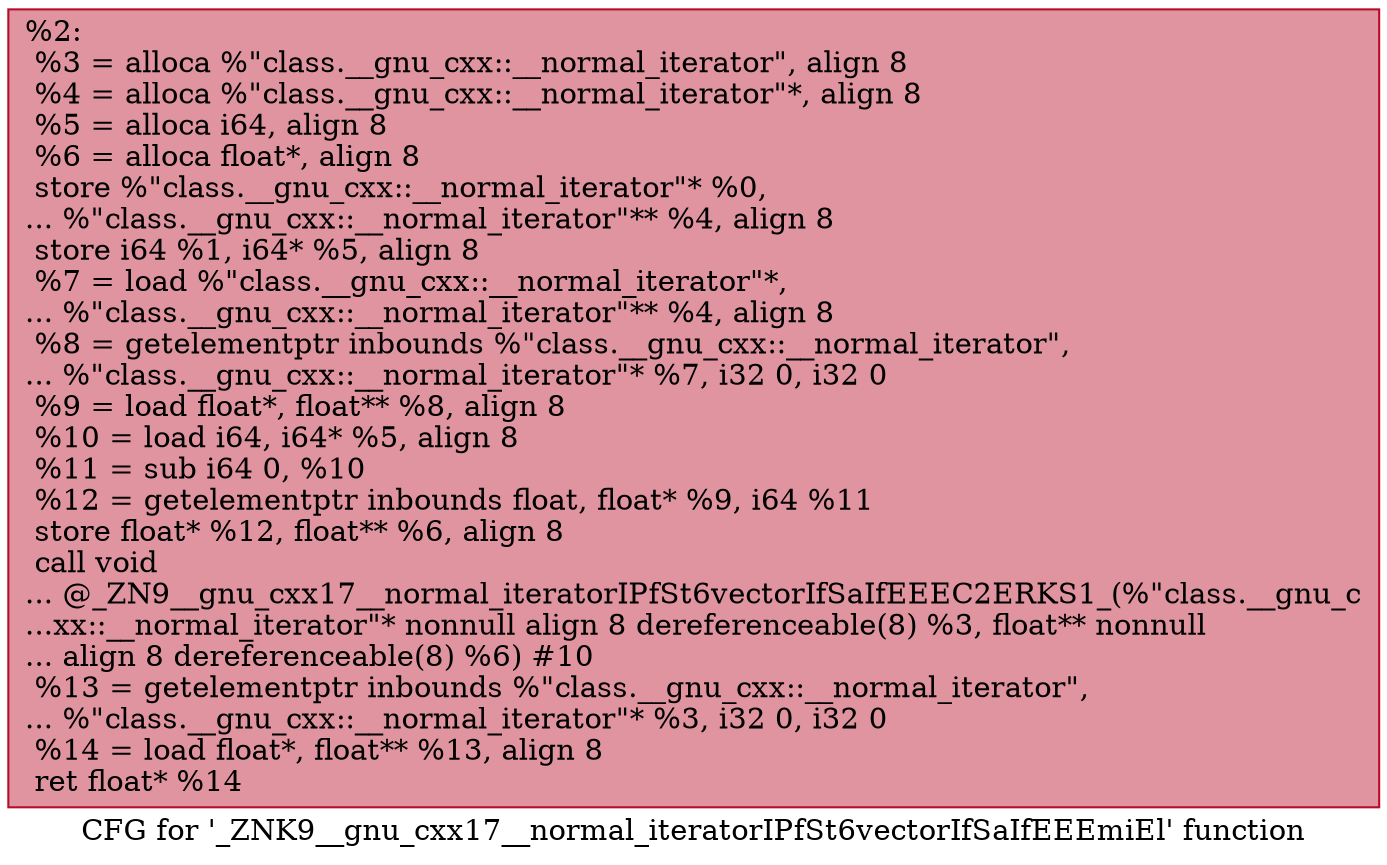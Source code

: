 digraph "CFG for '_ZNK9__gnu_cxx17__normal_iteratorIPfSt6vectorIfSaIfEEEmiEl' function" {
	label="CFG for '_ZNK9__gnu_cxx17__normal_iteratorIPfSt6vectorIfSaIfEEEmiEl' function";

	Node0x563db12781c0 [shape=record,color="#b70d28ff", style=filled, fillcolor="#b70d2870",label="{%2:\l  %3 = alloca %\"class.__gnu_cxx::__normal_iterator\", align 8\l  %4 = alloca %\"class.__gnu_cxx::__normal_iterator\"*, align 8\l  %5 = alloca i64, align 8\l  %6 = alloca float*, align 8\l  store %\"class.__gnu_cxx::__normal_iterator\"* %0,\l... %\"class.__gnu_cxx::__normal_iterator\"** %4, align 8\l  store i64 %1, i64* %5, align 8\l  %7 = load %\"class.__gnu_cxx::__normal_iterator\"*,\l... %\"class.__gnu_cxx::__normal_iterator\"** %4, align 8\l  %8 = getelementptr inbounds %\"class.__gnu_cxx::__normal_iterator\",\l... %\"class.__gnu_cxx::__normal_iterator\"* %7, i32 0, i32 0\l  %9 = load float*, float** %8, align 8\l  %10 = load i64, i64* %5, align 8\l  %11 = sub i64 0, %10\l  %12 = getelementptr inbounds float, float* %9, i64 %11\l  store float* %12, float** %6, align 8\l  call void\l... @_ZN9__gnu_cxx17__normal_iteratorIPfSt6vectorIfSaIfEEEC2ERKS1_(%\"class.__gnu_c\l...xx::__normal_iterator\"* nonnull align 8 dereferenceable(8) %3, float** nonnull\l... align 8 dereferenceable(8) %6) #10\l  %13 = getelementptr inbounds %\"class.__gnu_cxx::__normal_iterator\",\l... %\"class.__gnu_cxx::__normal_iterator\"* %3, i32 0, i32 0\l  %14 = load float*, float** %13, align 8\l  ret float* %14\l}"];
}

